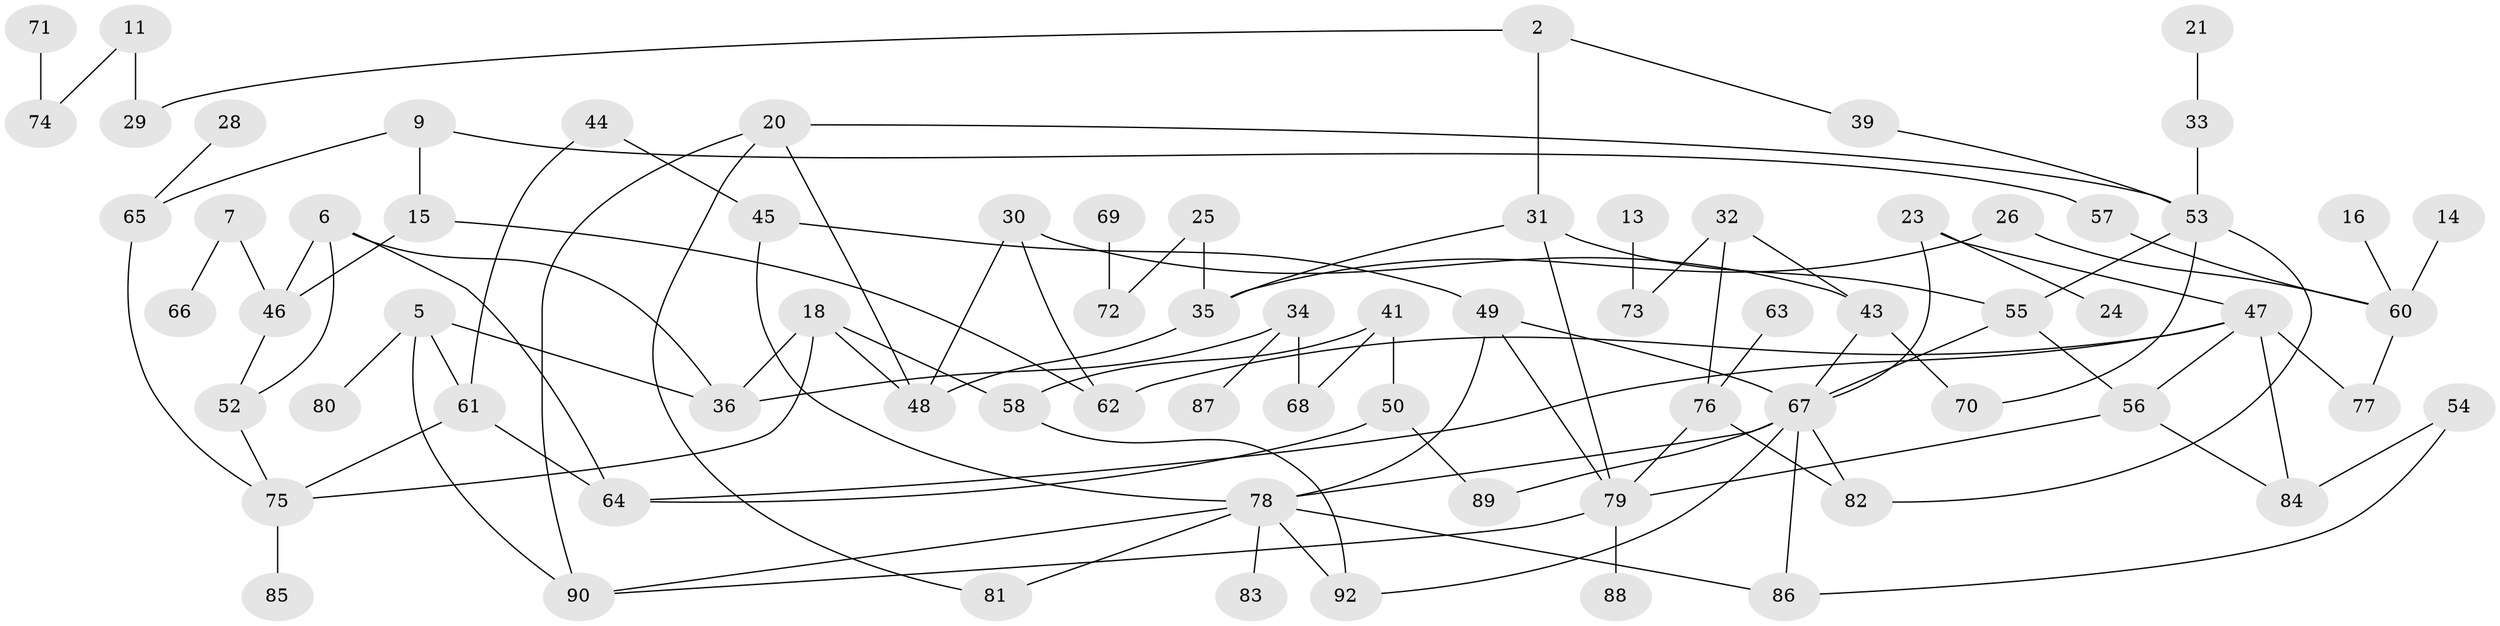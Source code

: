 // original degree distribution, {0: 0.12307692307692308, 3: 0.1076923076923077, 1: 0.25384615384615383, 2: 0.24615384615384617, 4: 0.17692307692307693, 5: 0.05384615384615385, 6: 0.038461538461538464}
// Generated by graph-tools (version 1.1) at 2025/35/03/04/25 23:35:52]
// undirected, 75 vertices, 109 edges
graph export_dot {
  node [color=gray90,style=filled];
  2;
  5;
  6;
  7;
  9;
  11;
  13;
  14;
  15;
  16;
  18;
  20;
  21;
  23;
  24;
  25;
  26;
  28;
  29;
  30;
  31;
  32;
  33;
  34;
  35;
  36;
  39;
  41;
  43;
  44;
  45;
  46;
  47;
  48;
  49;
  50;
  52;
  53;
  54;
  55;
  56;
  57;
  58;
  60;
  61;
  62;
  63;
  64;
  65;
  66;
  67;
  68;
  69;
  70;
  71;
  72;
  73;
  74;
  75;
  76;
  77;
  78;
  79;
  80;
  81;
  82;
  83;
  84;
  85;
  86;
  87;
  88;
  89;
  90;
  92;
  2 -- 29 [weight=1.0];
  2 -- 31 [weight=1.0];
  2 -- 39 [weight=1.0];
  5 -- 36 [weight=1.0];
  5 -- 61 [weight=1.0];
  5 -- 80 [weight=1.0];
  5 -- 90 [weight=1.0];
  6 -- 36 [weight=1.0];
  6 -- 46 [weight=1.0];
  6 -- 52 [weight=1.0];
  6 -- 64 [weight=1.0];
  7 -- 46 [weight=1.0];
  7 -- 66 [weight=1.0];
  9 -- 15 [weight=1.0];
  9 -- 57 [weight=1.0];
  9 -- 65 [weight=1.0];
  11 -- 29 [weight=1.0];
  11 -- 74 [weight=1.0];
  13 -- 73 [weight=1.0];
  14 -- 60 [weight=1.0];
  15 -- 46 [weight=1.0];
  15 -- 62 [weight=1.0];
  16 -- 60 [weight=1.0];
  18 -- 36 [weight=1.0];
  18 -- 48 [weight=1.0];
  18 -- 58 [weight=1.0];
  18 -- 75 [weight=1.0];
  20 -- 48 [weight=1.0];
  20 -- 53 [weight=1.0];
  20 -- 81 [weight=1.0];
  20 -- 90 [weight=1.0];
  21 -- 33 [weight=1.0];
  23 -- 24 [weight=1.0];
  23 -- 47 [weight=1.0];
  23 -- 67 [weight=1.0];
  25 -- 35 [weight=1.0];
  25 -- 72 [weight=1.0];
  26 -- 35 [weight=1.0];
  26 -- 60 [weight=1.0];
  28 -- 65 [weight=1.0];
  30 -- 43 [weight=1.0];
  30 -- 48 [weight=1.0];
  30 -- 62 [weight=1.0];
  31 -- 35 [weight=1.0];
  31 -- 55 [weight=1.0];
  31 -- 79 [weight=1.0];
  32 -- 43 [weight=1.0];
  32 -- 73 [weight=1.0];
  32 -- 76 [weight=1.0];
  33 -- 53 [weight=1.0];
  34 -- 36 [weight=1.0];
  34 -- 68 [weight=1.0];
  34 -- 87 [weight=1.0];
  35 -- 48 [weight=1.0];
  39 -- 53 [weight=1.0];
  41 -- 50 [weight=2.0];
  41 -- 58 [weight=1.0];
  41 -- 68 [weight=1.0];
  43 -- 67 [weight=1.0];
  43 -- 70 [weight=1.0];
  44 -- 45 [weight=1.0];
  44 -- 61 [weight=1.0];
  45 -- 49 [weight=1.0];
  45 -- 78 [weight=1.0];
  46 -- 52 [weight=1.0];
  47 -- 56 [weight=1.0];
  47 -- 62 [weight=1.0];
  47 -- 64 [weight=1.0];
  47 -- 77 [weight=1.0];
  47 -- 84 [weight=1.0];
  49 -- 67 [weight=1.0];
  49 -- 78 [weight=1.0];
  49 -- 79 [weight=1.0];
  50 -- 64 [weight=1.0];
  50 -- 89 [weight=1.0];
  52 -- 75 [weight=1.0];
  53 -- 55 [weight=1.0];
  53 -- 70 [weight=1.0];
  53 -- 82 [weight=1.0];
  54 -- 84 [weight=1.0];
  54 -- 86 [weight=1.0];
  55 -- 56 [weight=1.0];
  55 -- 67 [weight=1.0];
  56 -- 79 [weight=1.0];
  56 -- 84 [weight=1.0];
  57 -- 60 [weight=1.0];
  58 -- 92 [weight=1.0];
  60 -- 77 [weight=1.0];
  61 -- 64 [weight=1.0];
  61 -- 75 [weight=1.0];
  63 -- 76 [weight=1.0];
  65 -- 75 [weight=1.0];
  67 -- 78 [weight=1.0];
  67 -- 82 [weight=1.0];
  67 -- 86 [weight=1.0];
  67 -- 89 [weight=1.0];
  67 -- 92 [weight=1.0];
  69 -- 72 [weight=1.0];
  71 -- 74 [weight=1.0];
  75 -- 85 [weight=1.0];
  76 -- 79 [weight=1.0];
  76 -- 82 [weight=1.0];
  78 -- 81 [weight=1.0];
  78 -- 83 [weight=1.0];
  78 -- 86 [weight=1.0];
  78 -- 90 [weight=1.0];
  78 -- 92 [weight=1.0];
  79 -- 88 [weight=1.0];
  79 -- 90 [weight=1.0];
}
